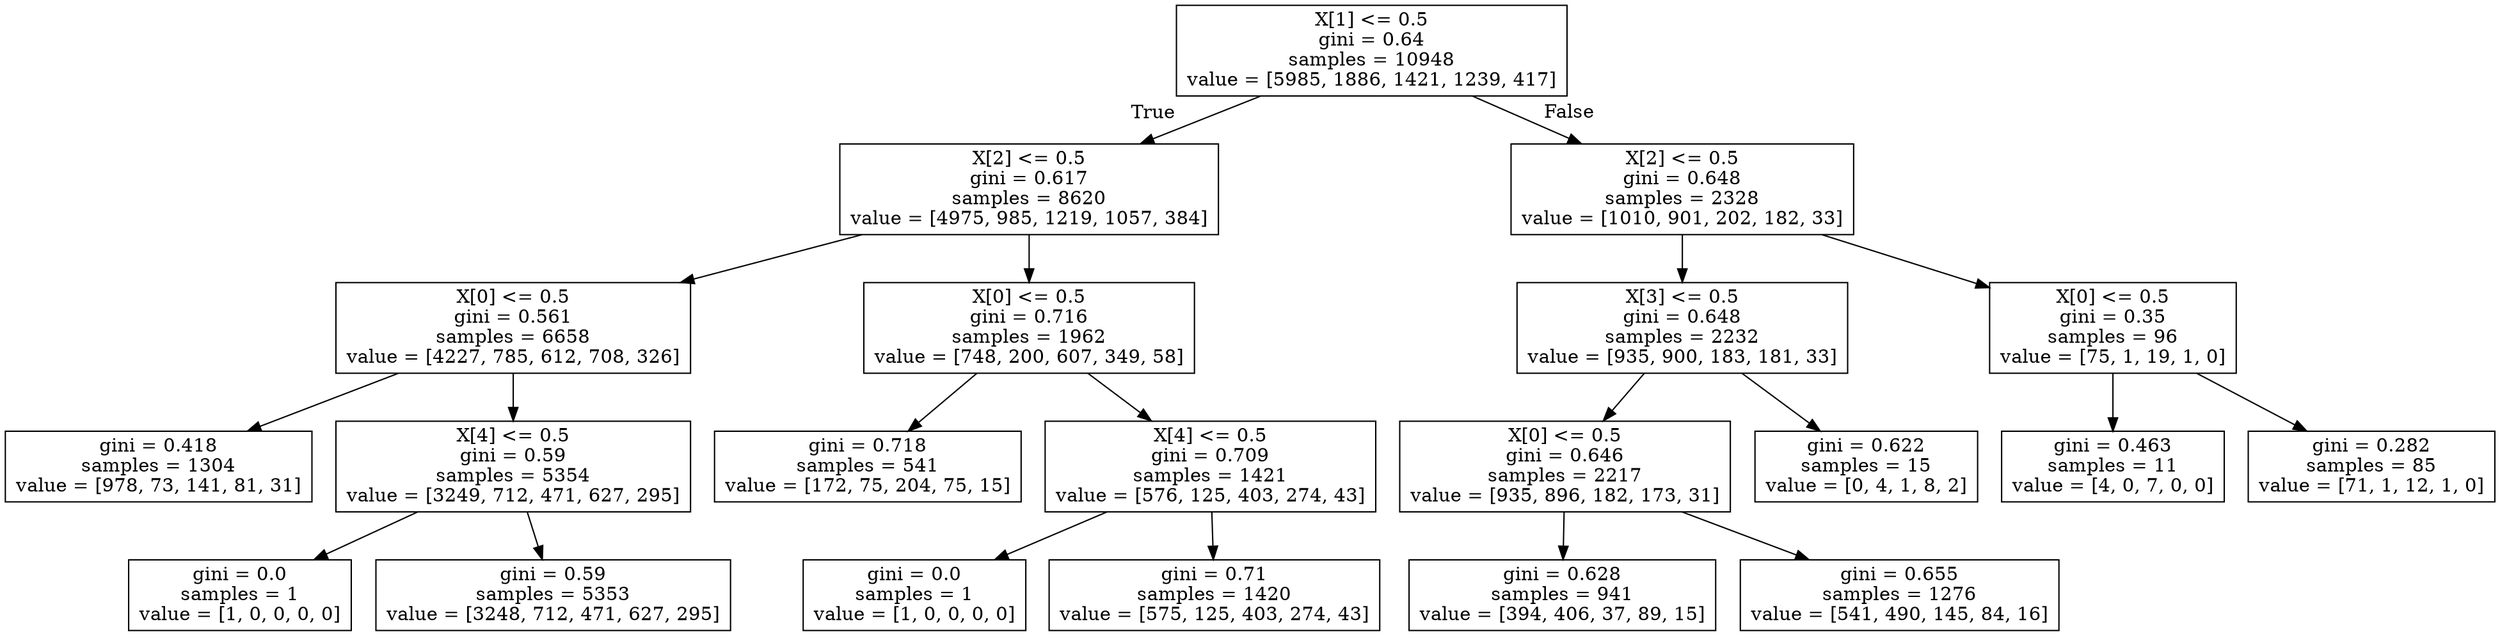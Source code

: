 digraph Tree {
node [shape=box] ;
0 [label="X[1] <= 0.5\ngini = 0.64\nsamples = 10948\nvalue = [5985, 1886, 1421, 1239, 417]"] ;
1 [label="X[2] <= 0.5\ngini = 0.617\nsamples = 8620\nvalue = [4975, 985, 1219, 1057, 384]"] ;
0 -> 1 [labeldistance=2.5, labelangle=45, headlabel="True"] ;
2 [label="X[0] <= 0.5\ngini = 0.561\nsamples = 6658\nvalue = [4227, 785, 612, 708, 326]"] ;
1 -> 2 ;
3 [label="gini = 0.418\nsamples = 1304\nvalue = [978, 73, 141, 81, 31]"] ;
2 -> 3 ;
4 [label="X[4] <= 0.5\ngini = 0.59\nsamples = 5354\nvalue = [3249, 712, 471, 627, 295]"] ;
2 -> 4 ;
5 [label="gini = 0.0\nsamples = 1\nvalue = [1, 0, 0, 0, 0]"] ;
4 -> 5 ;
6 [label="gini = 0.59\nsamples = 5353\nvalue = [3248, 712, 471, 627, 295]"] ;
4 -> 6 ;
7 [label="X[0] <= 0.5\ngini = 0.716\nsamples = 1962\nvalue = [748, 200, 607, 349, 58]"] ;
1 -> 7 ;
8 [label="gini = 0.718\nsamples = 541\nvalue = [172, 75, 204, 75, 15]"] ;
7 -> 8 ;
9 [label="X[4] <= 0.5\ngini = 0.709\nsamples = 1421\nvalue = [576, 125, 403, 274, 43]"] ;
7 -> 9 ;
10 [label="gini = 0.0\nsamples = 1\nvalue = [1, 0, 0, 0, 0]"] ;
9 -> 10 ;
11 [label="gini = 0.71\nsamples = 1420\nvalue = [575, 125, 403, 274, 43]"] ;
9 -> 11 ;
12 [label="X[2] <= 0.5\ngini = 0.648\nsamples = 2328\nvalue = [1010, 901, 202, 182, 33]"] ;
0 -> 12 [labeldistance=2.5, labelangle=-45, headlabel="False"] ;
13 [label="X[3] <= 0.5\ngini = 0.648\nsamples = 2232\nvalue = [935, 900, 183, 181, 33]"] ;
12 -> 13 ;
14 [label="X[0] <= 0.5\ngini = 0.646\nsamples = 2217\nvalue = [935, 896, 182, 173, 31]"] ;
13 -> 14 ;
15 [label="gini = 0.628\nsamples = 941\nvalue = [394, 406, 37, 89, 15]"] ;
14 -> 15 ;
16 [label="gini = 0.655\nsamples = 1276\nvalue = [541, 490, 145, 84, 16]"] ;
14 -> 16 ;
17 [label="gini = 0.622\nsamples = 15\nvalue = [0, 4, 1, 8, 2]"] ;
13 -> 17 ;
18 [label="X[0] <= 0.5\ngini = 0.35\nsamples = 96\nvalue = [75, 1, 19, 1, 0]"] ;
12 -> 18 ;
19 [label="gini = 0.463\nsamples = 11\nvalue = [4, 0, 7, 0, 0]"] ;
18 -> 19 ;
20 [label="gini = 0.282\nsamples = 85\nvalue = [71, 1, 12, 1, 0]"] ;
18 -> 20 ;
}